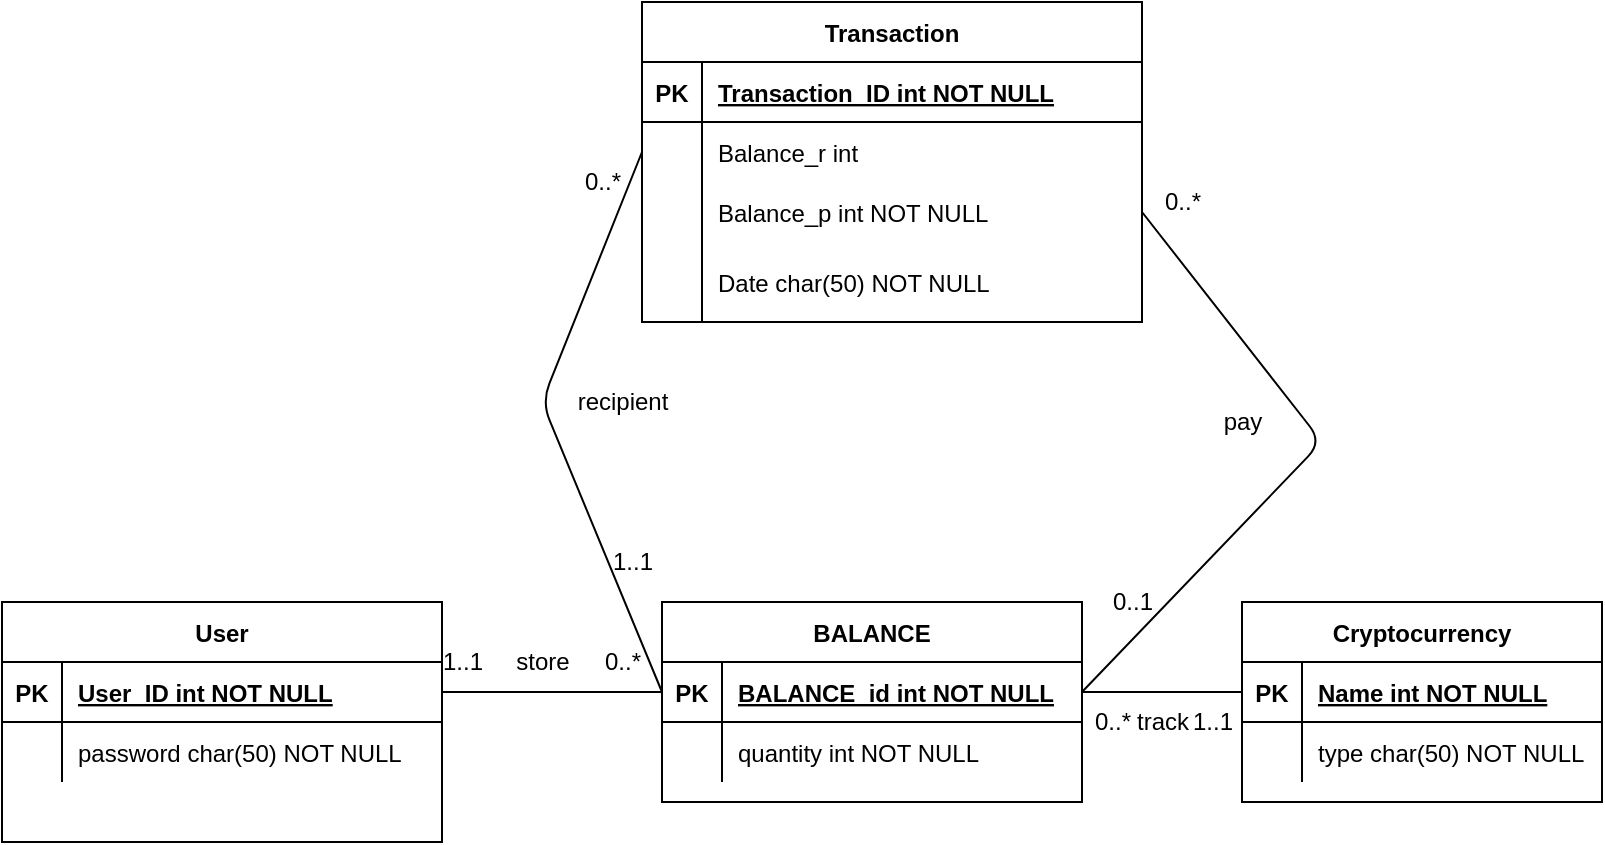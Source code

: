 <mxfile version="15.2.9" type="github">
  <diagram id="R2lEEEUBdFMjLlhIrx00" name="Page-1">
    <mxGraphModel dx="946" dy="614" grid="1" gridSize="10" guides="1" tooltips="1" connect="1" arrows="1" fold="1" page="1" pageScale="1" pageWidth="850" pageHeight="1100" math="0" shadow="0" extFonts="Permanent Marker^https://fonts.googleapis.com/css?family=Permanent+Marker">
      <root>
        <mxCell id="0" />
        <mxCell id="1" parent="0" />
        <mxCell id="kuKQGoHzSRrON66yzxhy-2" value="User" style="shape=table;startSize=30;container=1;collapsible=1;childLayout=tableLayout;fixedRows=1;rowLines=0;fontStyle=1;align=center;resizeLast=1;" parent="1" vertex="1">
          <mxGeometry x="670" y="620" width="220" height="120" as="geometry" />
        </mxCell>
        <mxCell id="kuKQGoHzSRrON66yzxhy-3" value="" style="shape=partialRectangle;collapsible=0;dropTarget=0;pointerEvents=0;fillColor=none;points=[[0,0.5],[1,0.5]];portConstraint=eastwest;top=0;left=0;right=0;bottom=1;" parent="kuKQGoHzSRrON66yzxhy-2" vertex="1">
          <mxGeometry y="30" width="220" height="30" as="geometry" />
        </mxCell>
        <mxCell id="kuKQGoHzSRrON66yzxhy-4" value="PK" style="shape=partialRectangle;overflow=hidden;connectable=0;fillColor=none;top=0;left=0;bottom=0;right=0;fontStyle=1;" parent="kuKQGoHzSRrON66yzxhy-3" vertex="1">
          <mxGeometry width="30" height="30" as="geometry">
            <mxRectangle width="30" height="30" as="alternateBounds" />
          </mxGeometry>
        </mxCell>
        <mxCell id="kuKQGoHzSRrON66yzxhy-5" value="User_ID int NOT NULL " style="shape=partialRectangle;overflow=hidden;connectable=0;fillColor=none;top=0;left=0;bottom=0;right=0;align=left;spacingLeft=6;fontStyle=5;" parent="kuKQGoHzSRrON66yzxhy-3" vertex="1">
          <mxGeometry x="30" width="190" height="30" as="geometry">
            <mxRectangle width="190" height="30" as="alternateBounds" />
          </mxGeometry>
        </mxCell>
        <mxCell id="kuKQGoHzSRrON66yzxhy-6" value="" style="shape=partialRectangle;collapsible=0;dropTarget=0;pointerEvents=0;fillColor=none;points=[[0,0.5],[1,0.5]];portConstraint=eastwest;top=0;left=0;right=0;bottom=0;" parent="kuKQGoHzSRrON66yzxhy-2" vertex="1">
          <mxGeometry y="60" width="220" height="30" as="geometry" />
        </mxCell>
        <mxCell id="kuKQGoHzSRrON66yzxhy-7" value="" style="shape=partialRectangle;overflow=hidden;connectable=0;fillColor=none;top=0;left=0;bottom=0;right=0;" parent="kuKQGoHzSRrON66yzxhy-6" vertex="1">
          <mxGeometry width="30" height="30" as="geometry">
            <mxRectangle width="30" height="30" as="alternateBounds" />
          </mxGeometry>
        </mxCell>
        <mxCell id="kuKQGoHzSRrON66yzxhy-8" value="password char(50) NOT NULL" style="shape=partialRectangle;overflow=hidden;connectable=0;fillColor=none;top=0;left=0;bottom=0;right=0;align=left;spacingLeft=6;" parent="kuKQGoHzSRrON66yzxhy-6" vertex="1">
          <mxGeometry x="30" width="190" height="30" as="geometry">
            <mxRectangle width="190" height="30" as="alternateBounds" />
          </mxGeometry>
        </mxCell>
        <mxCell id="kuKQGoHzSRrON66yzxhy-9" value="Cryptocurrency" style="shape=table;startSize=30;container=1;collapsible=1;childLayout=tableLayout;fixedRows=1;rowLines=0;fontStyle=1;align=center;resizeLast=1;" parent="1" vertex="1">
          <mxGeometry x="1290" y="620" width="180" height="100" as="geometry" />
        </mxCell>
        <mxCell id="kuKQGoHzSRrON66yzxhy-10" value="" style="shape=partialRectangle;collapsible=0;dropTarget=0;pointerEvents=0;fillColor=none;points=[[0,0.5],[1,0.5]];portConstraint=eastwest;top=0;left=0;right=0;bottom=1;" parent="kuKQGoHzSRrON66yzxhy-9" vertex="1">
          <mxGeometry y="30" width="180" height="30" as="geometry" />
        </mxCell>
        <mxCell id="kuKQGoHzSRrON66yzxhy-11" value="PK" style="shape=partialRectangle;overflow=hidden;connectable=0;fillColor=none;top=0;left=0;bottom=0;right=0;fontStyle=1;" parent="kuKQGoHzSRrON66yzxhy-10" vertex="1">
          <mxGeometry width="30" height="30" as="geometry">
            <mxRectangle width="30" height="30" as="alternateBounds" />
          </mxGeometry>
        </mxCell>
        <mxCell id="kuKQGoHzSRrON66yzxhy-12" value="Name int NOT NULL " style="shape=partialRectangle;overflow=hidden;connectable=0;fillColor=none;top=0;left=0;bottom=0;right=0;align=left;spacingLeft=6;fontStyle=5;" parent="kuKQGoHzSRrON66yzxhy-10" vertex="1">
          <mxGeometry x="30" width="150" height="30" as="geometry">
            <mxRectangle width="150" height="30" as="alternateBounds" />
          </mxGeometry>
        </mxCell>
        <mxCell id="kuKQGoHzSRrON66yzxhy-13" value="" style="shape=partialRectangle;collapsible=0;dropTarget=0;pointerEvents=0;fillColor=none;points=[[0,0.5],[1,0.5]];portConstraint=eastwest;top=0;left=0;right=0;bottom=0;" parent="kuKQGoHzSRrON66yzxhy-9" vertex="1">
          <mxGeometry y="60" width="180" height="30" as="geometry" />
        </mxCell>
        <mxCell id="kuKQGoHzSRrON66yzxhy-14" value="" style="shape=partialRectangle;overflow=hidden;connectable=0;fillColor=none;top=0;left=0;bottom=0;right=0;" parent="kuKQGoHzSRrON66yzxhy-13" vertex="1">
          <mxGeometry width="30" height="30" as="geometry">
            <mxRectangle width="30" height="30" as="alternateBounds" />
          </mxGeometry>
        </mxCell>
        <mxCell id="kuKQGoHzSRrON66yzxhy-15" value="type char(50) NOT NULL" style="shape=partialRectangle;overflow=hidden;connectable=0;fillColor=none;top=0;left=0;bottom=0;right=0;align=left;spacingLeft=6;" parent="kuKQGoHzSRrON66yzxhy-13" vertex="1">
          <mxGeometry x="30" width="150" height="30" as="geometry">
            <mxRectangle width="150" height="30" as="alternateBounds" />
          </mxGeometry>
        </mxCell>
        <mxCell id="kuKQGoHzSRrON66yzxhy-32" value="Transaction" style="shape=table;startSize=30;container=1;collapsible=1;childLayout=tableLayout;fixedRows=1;rowLines=0;fontStyle=1;align=center;resizeLast=1;" parent="1" vertex="1">
          <mxGeometry x="990" y="320" width="250" height="160" as="geometry" />
        </mxCell>
        <mxCell id="kuKQGoHzSRrON66yzxhy-33" value="" style="shape=partialRectangle;collapsible=0;dropTarget=0;pointerEvents=0;fillColor=none;points=[[0,0.5],[1,0.5]];portConstraint=eastwest;top=0;left=0;right=0;bottom=1;" parent="kuKQGoHzSRrON66yzxhy-32" vertex="1">
          <mxGeometry y="30" width="250" height="30" as="geometry" />
        </mxCell>
        <mxCell id="kuKQGoHzSRrON66yzxhy-34" value="PK" style="shape=partialRectangle;overflow=hidden;connectable=0;fillColor=none;top=0;left=0;bottom=0;right=0;fontStyle=1;" parent="kuKQGoHzSRrON66yzxhy-33" vertex="1">
          <mxGeometry width="30" height="30" as="geometry">
            <mxRectangle width="30" height="30" as="alternateBounds" />
          </mxGeometry>
        </mxCell>
        <mxCell id="kuKQGoHzSRrON66yzxhy-35" value="Transaction_ID int NOT NULL " style="shape=partialRectangle;overflow=hidden;connectable=0;fillColor=none;top=0;left=0;bottom=0;right=0;align=left;spacingLeft=6;fontStyle=5;" parent="kuKQGoHzSRrON66yzxhy-33" vertex="1">
          <mxGeometry x="30" width="220" height="30" as="geometry">
            <mxRectangle width="220" height="30" as="alternateBounds" />
          </mxGeometry>
        </mxCell>
        <mxCell id="kuKQGoHzSRrON66yzxhy-36" value="" style="shape=partialRectangle;collapsible=0;dropTarget=0;pointerEvents=0;fillColor=none;points=[[0,0.5],[1,0.5]];portConstraint=eastwest;top=0;left=0;right=0;bottom=0;" parent="kuKQGoHzSRrON66yzxhy-32" vertex="1">
          <mxGeometry y="60" width="250" height="30" as="geometry" />
        </mxCell>
        <mxCell id="kuKQGoHzSRrON66yzxhy-37" value="" style="shape=partialRectangle;overflow=hidden;connectable=0;fillColor=none;top=0;left=0;bottom=0;right=0;" parent="kuKQGoHzSRrON66yzxhy-36" vertex="1">
          <mxGeometry width="30" height="30" as="geometry">
            <mxRectangle width="30" height="30" as="alternateBounds" />
          </mxGeometry>
        </mxCell>
        <mxCell id="kuKQGoHzSRrON66yzxhy-38" value="Balance_r int" style="shape=partialRectangle;overflow=hidden;connectable=0;fillColor=none;top=0;left=0;bottom=0;right=0;align=left;spacingLeft=6;" parent="kuKQGoHzSRrON66yzxhy-36" vertex="1">
          <mxGeometry x="30" width="220" height="30" as="geometry">
            <mxRectangle width="220" height="30" as="alternateBounds" />
          </mxGeometry>
        </mxCell>
        <mxCell id="kuKQGoHzSRrON66yzxhy-39" value="" style="shape=partialRectangle;collapsible=0;dropTarget=0;pointerEvents=0;fillColor=none;points=[[0,0.5],[1,0.5]];portConstraint=eastwest;top=0;left=0;right=0;bottom=0;" parent="kuKQGoHzSRrON66yzxhy-32" vertex="1">
          <mxGeometry y="90" width="250" height="30" as="geometry" />
        </mxCell>
        <mxCell id="kuKQGoHzSRrON66yzxhy-40" value="" style="shape=partialRectangle;overflow=hidden;connectable=0;fillColor=none;top=0;left=0;bottom=0;right=0;" parent="kuKQGoHzSRrON66yzxhy-39" vertex="1">
          <mxGeometry width="30" height="30" as="geometry">
            <mxRectangle width="30" height="30" as="alternateBounds" />
          </mxGeometry>
        </mxCell>
        <mxCell id="kuKQGoHzSRrON66yzxhy-41" value="Balance_p int NOT NULL" style="shape=partialRectangle;overflow=hidden;connectable=0;fillColor=none;top=0;left=0;bottom=0;right=0;align=left;spacingLeft=6;" parent="kuKQGoHzSRrON66yzxhy-39" vertex="1">
          <mxGeometry x="30" width="220" height="30" as="geometry">
            <mxRectangle width="220" height="30" as="alternateBounds" />
          </mxGeometry>
        </mxCell>
        <mxCell id="kuKQGoHzSRrON66yzxhy-42" value="" style="shape=partialRectangle;collapsible=0;dropTarget=0;pointerEvents=0;fillColor=none;points=[[0,0.5],[1,0.5]];portConstraint=eastwest;top=0;left=0;right=0;bottom=0;" parent="kuKQGoHzSRrON66yzxhy-32" vertex="1">
          <mxGeometry y="120" width="250" height="40" as="geometry" />
        </mxCell>
        <mxCell id="kuKQGoHzSRrON66yzxhy-43" value="" style="shape=partialRectangle;overflow=hidden;connectable=0;fillColor=none;top=0;left=0;bottom=0;right=0;" parent="kuKQGoHzSRrON66yzxhy-42" vertex="1">
          <mxGeometry width="30" height="40" as="geometry">
            <mxRectangle width="30" height="40" as="alternateBounds" />
          </mxGeometry>
        </mxCell>
        <mxCell id="kuKQGoHzSRrON66yzxhy-44" value="Date char(50) NOT NULL " style="shape=partialRectangle;overflow=hidden;connectable=0;fillColor=none;top=0;left=0;bottom=0;right=0;align=left;spacingLeft=6;" parent="kuKQGoHzSRrON66yzxhy-42" vertex="1">
          <mxGeometry x="30" width="220" height="40" as="geometry">
            <mxRectangle width="220" height="40" as="alternateBounds" />
          </mxGeometry>
        </mxCell>
        <mxCell id="DoqEeMn-fUFUmP_Acxfo-8" value="BALANCE" style="shape=table;startSize=30;container=1;collapsible=1;childLayout=tableLayout;fixedRows=1;rowLines=0;fontStyle=1;align=center;resizeLast=1;" vertex="1" parent="1">
          <mxGeometry x="1000" y="620" width="210" height="100" as="geometry" />
        </mxCell>
        <mxCell id="DoqEeMn-fUFUmP_Acxfo-9" value="" style="shape=partialRectangle;collapsible=0;dropTarget=0;pointerEvents=0;fillColor=none;points=[[0,0.5],[1,0.5]];portConstraint=eastwest;top=0;left=0;right=0;bottom=1;" vertex="1" parent="DoqEeMn-fUFUmP_Acxfo-8">
          <mxGeometry y="30" width="210" height="30" as="geometry" />
        </mxCell>
        <mxCell id="DoqEeMn-fUFUmP_Acxfo-10" value="PK" style="shape=partialRectangle;overflow=hidden;connectable=0;fillColor=none;top=0;left=0;bottom=0;right=0;fontStyle=1;" vertex="1" parent="DoqEeMn-fUFUmP_Acxfo-9">
          <mxGeometry width="30" height="30" as="geometry">
            <mxRectangle width="30" height="30" as="alternateBounds" />
          </mxGeometry>
        </mxCell>
        <mxCell id="DoqEeMn-fUFUmP_Acxfo-11" value="BALANCE_id int NOT NULL " style="shape=partialRectangle;overflow=hidden;connectable=0;fillColor=none;top=0;left=0;bottom=0;right=0;align=left;spacingLeft=6;fontStyle=5;" vertex="1" parent="DoqEeMn-fUFUmP_Acxfo-9">
          <mxGeometry x="30" width="180" height="30" as="geometry">
            <mxRectangle width="180" height="30" as="alternateBounds" />
          </mxGeometry>
        </mxCell>
        <mxCell id="DoqEeMn-fUFUmP_Acxfo-12" value="" style="shape=partialRectangle;collapsible=0;dropTarget=0;pointerEvents=0;fillColor=none;points=[[0,0.5],[1,0.5]];portConstraint=eastwest;top=0;left=0;right=0;bottom=0;" vertex="1" parent="DoqEeMn-fUFUmP_Acxfo-8">
          <mxGeometry y="60" width="210" height="30" as="geometry" />
        </mxCell>
        <mxCell id="DoqEeMn-fUFUmP_Acxfo-13" value="" style="shape=partialRectangle;overflow=hidden;connectable=0;fillColor=none;top=0;left=0;bottom=0;right=0;" vertex="1" parent="DoqEeMn-fUFUmP_Acxfo-12">
          <mxGeometry width="30" height="30" as="geometry">
            <mxRectangle width="30" height="30" as="alternateBounds" />
          </mxGeometry>
        </mxCell>
        <mxCell id="DoqEeMn-fUFUmP_Acxfo-14" value="quantity int NOT NULL" style="shape=partialRectangle;overflow=hidden;connectable=0;fillColor=none;top=0;left=0;bottom=0;right=0;align=left;spacingLeft=6;" vertex="1" parent="DoqEeMn-fUFUmP_Acxfo-12">
          <mxGeometry x="30" width="180" height="30" as="geometry">
            <mxRectangle width="180" height="30" as="alternateBounds" />
          </mxGeometry>
        </mxCell>
        <mxCell id="DoqEeMn-fUFUmP_Acxfo-15" value="" style="endArrow=none;html=1;exitX=1;exitY=0.5;exitDx=0;exitDy=0;entryX=0;entryY=0.5;entryDx=0;entryDy=0;" edge="1" parent="1" source="kuKQGoHzSRrON66yzxhy-3" target="DoqEeMn-fUFUmP_Acxfo-9">
          <mxGeometry width="50" height="50" relative="1" as="geometry">
            <mxPoint x="1020" y="590" as="sourcePoint" />
            <mxPoint x="1070" y="540" as="targetPoint" />
          </mxGeometry>
        </mxCell>
        <mxCell id="DoqEeMn-fUFUmP_Acxfo-16" value="" style="endArrow=none;html=1;exitX=1;exitY=0.5;exitDx=0;exitDy=0;entryX=0;entryY=0.5;entryDx=0;entryDy=0;" edge="1" parent="1" source="DoqEeMn-fUFUmP_Acxfo-9" target="kuKQGoHzSRrON66yzxhy-10">
          <mxGeometry width="50" height="50" relative="1" as="geometry">
            <mxPoint x="1020" y="590" as="sourcePoint" />
            <mxPoint x="1070" y="540" as="targetPoint" />
          </mxGeometry>
        </mxCell>
        <mxCell id="DoqEeMn-fUFUmP_Acxfo-17" value="1..1" style="text;html=1;align=center;verticalAlign=middle;resizable=0;points=[];autosize=1;strokeColor=none;fillColor=none;" vertex="1" parent="1">
          <mxGeometry x="880" y="640" width="40" height="20" as="geometry" />
        </mxCell>
        <mxCell id="DoqEeMn-fUFUmP_Acxfo-19" value="1..1" style="text;html=1;align=center;verticalAlign=middle;resizable=0;points=[];autosize=1;strokeColor=none;fillColor=none;" vertex="1" parent="1">
          <mxGeometry x="1255" y="670" width="40" height="20" as="geometry" />
        </mxCell>
        <mxCell id="DoqEeMn-fUFUmP_Acxfo-20" value="track" style="text;html=1;align=center;verticalAlign=middle;resizable=0;points=[];autosize=1;strokeColor=none;fillColor=none;" vertex="1" parent="1">
          <mxGeometry x="1230" y="670" width="40" height="20" as="geometry" />
        </mxCell>
        <mxCell id="DoqEeMn-fUFUmP_Acxfo-21" value="store" style="text;html=1;align=center;verticalAlign=middle;resizable=0;points=[];autosize=1;strokeColor=none;fillColor=none;" vertex="1" parent="1">
          <mxGeometry x="920" y="640" width="40" height="20" as="geometry" />
        </mxCell>
        <mxCell id="DoqEeMn-fUFUmP_Acxfo-22" value="" style="endArrow=none;html=1;exitX=0;exitY=0.5;exitDx=0;exitDy=0;entryX=0;entryY=0.5;entryDx=0;entryDy=0;" edge="1" parent="1" source="DoqEeMn-fUFUmP_Acxfo-9" target="kuKQGoHzSRrON66yzxhy-36">
          <mxGeometry width="50" height="50" relative="1" as="geometry">
            <mxPoint x="1020" y="590" as="sourcePoint" />
            <mxPoint x="1070" y="540" as="targetPoint" />
            <Array as="points">
              <mxPoint x="940" y="520" />
            </Array>
          </mxGeometry>
        </mxCell>
        <mxCell id="DoqEeMn-fUFUmP_Acxfo-23" value="" style="endArrow=none;html=1;exitX=1;exitY=0.5;exitDx=0;exitDy=0;entryX=1;entryY=0.5;entryDx=0;entryDy=0;" edge="1" parent="1" source="DoqEeMn-fUFUmP_Acxfo-9" target="kuKQGoHzSRrON66yzxhy-39">
          <mxGeometry width="50" height="50" relative="1" as="geometry">
            <mxPoint x="1020" y="590" as="sourcePoint" />
            <mxPoint x="1243" y="440" as="targetPoint" />
            <Array as="points">
              <mxPoint x="1330" y="540" />
            </Array>
          </mxGeometry>
        </mxCell>
        <mxCell id="DoqEeMn-fUFUmP_Acxfo-24" value="0..1" style="text;html=1;align=center;verticalAlign=middle;resizable=0;points=[];autosize=1;strokeColor=none;fillColor=none;" vertex="1" parent="1">
          <mxGeometry x="1215" y="610" width="40" height="20" as="geometry" />
        </mxCell>
        <mxCell id="DoqEeMn-fUFUmP_Acxfo-25" value="1..1" style="text;html=1;align=center;verticalAlign=middle;resizable=0;points=[];autosize=1;strokeColor=none;fillColor=none;" vertex="1" parent="1">
          <mxGeometry x="965" y="590" width="40" height="20" as="geometry" />
        </mxCell>
        <mxCell id="DoqEeMn-fUFUmP_Acxfo-26" value="0..*" style="text;html=1;align=center;verticalAlign=middle;resizable=0;points=[];autosize=1;strokeColor=none;fillColor=none;" vertex="1" parent="1">
          <mxGeometry x="965" y="640" width="30" height="20" as="geometry" />
        </mxCell>
        <mxCell id="DoqEeMn-fUFUmP_Acxfo-27" value="0..*" style="text;html=1;align=center;verticalAlign=middle;resizable=0;points=[];autosize=1;strokeColor=none;fillColor=none;" vertex="1" parent="1">
          <mxGeometry x="1210" y="670" width="30" height="20" as="geometry" />
        </mxCell>
        <mxCell id="DoqEeMn-fUFUmP_Acxfo-28" value="0..*" style="text;html=1;align=center;verticalAlign=middle;resizable=0;points=[];autosize=1;strokeColor=none;fillColor=none;" vertex="1" parent="1">
          <mxGeometry x="955" y="400" width="30" height="20" as="geometry" />
        </mxCell>
        <mxCell id="DoqEeMn-fUFUmP_Acxfo-29" value="0..*" style="text;html=1;align=center;verticalAlign=middle;resizable=0;points=[];autosize=1;strokeColor=none;fillColor=none;" vertex="1" parent="1">
          <mxGeometry x="1245" y="410" width="30" height="20" as="geometry" />
        </mxCell>
        <mxCell id="DoqEeMn-fUFUmP_Acxfo-30" value="pay" style="text;html=1;align=center;verticalAlign=middle;resizable=0;points=[];autosize=1;strokeColor=none;fillColor=none;" vertex="1" parent="1">
          <mxGeometry x="1275" y="520" width="30" height="20" as="geometry" />
        </mxCell>
        <mxCell id="DoqEeMn-fUFUmP_Acxfo-31" value="recipient" style="text;html=1;align=center;verticalAlign=middle;resizable=0;points=[];autosize=1;strokeColor=none;fillColor=none;" vertex="1" parent="1">
          <mxGeometry x="950" y="510" width="60" height="20" as="geometry" />
        </mxCell>
      </root>
    </mxGraphModel>
  </diagram>
</mxfile>
